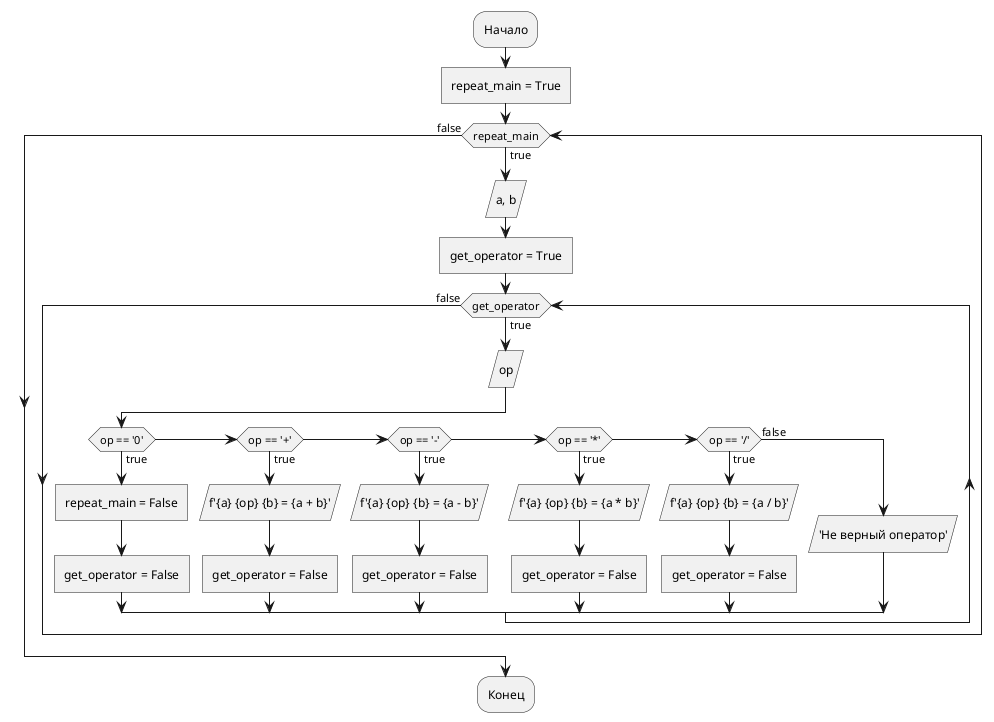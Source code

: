 @startuml
:Начало;
:repeat_main = True]
while (repeat_main) is (true)
  :a, b/
  :get_operator = True]
  while (get_operator) is (true)
    :op/
    if (op == '0') then (true)
      :repeat_main = False]
      :get_operator = False]
    elseif (op == '+') then (true)
      :f'{a} {op} {b} = {a + b}'/
      :get_operator = False]
    elseif (op == '-') then (true)
      :f'{a} {op} {b} = {a - b}'/
      :get_operator = False]
    elseif (op == '*') then (true)
      :f'{a} {op} {b} = {a * b}'/
      :get_operator = False]
    elseif (op == '/') then (true)
      :f'{a} {op} {b} = {a / b}'/
      :get_operator = False]
    else (false)
      :'Не верный оператор'/
    endif
  endwhile (false)
endwhile (false)
:Конец;
@enduml